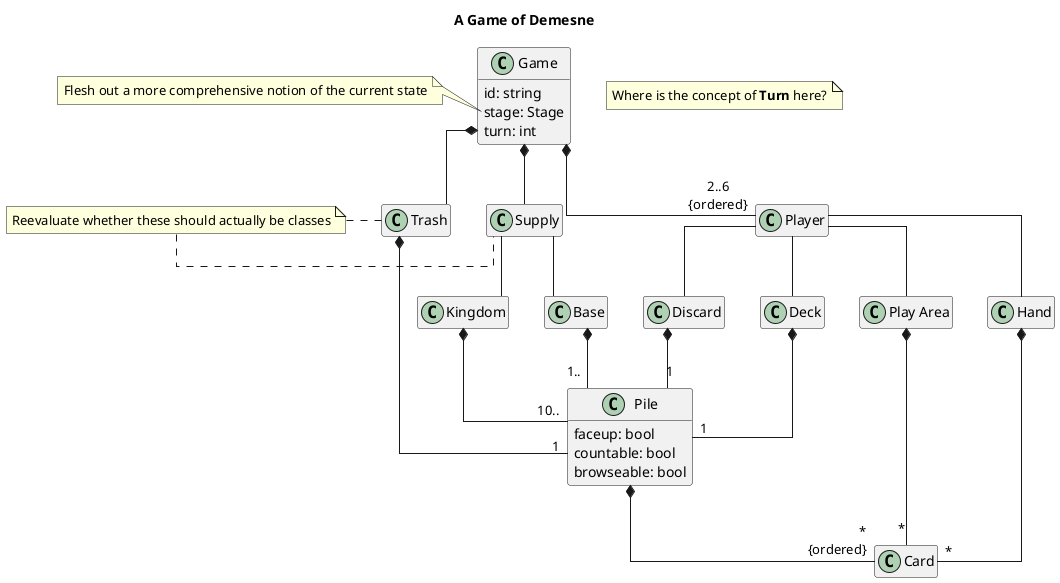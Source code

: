 @startuml
title A Game of Demesne
hide empty members
skinparam linetype ortho

note "Where is the concept of <b>Turn</b> here?" as TurnNote

note "Reevaluate whether these should actually be classes" as ClassNote

class Game {
  id: string
  stage: Stage
  turn: int
}

class Player {}

class Pile {
  faceup: bool
  countable: bool
  browseable: bool
}

together {
  class Deck
  class Discard
  class "Play Area"
  class Hand
}

together {
  class Supply
'  class "Non-Supply" #33333300
'  class Trash
}

together {
  class Base
  class Kingdom
}

together {
  class Pile
  class Card
}

note left of Game::stage
  Flesh out a more comprehensive notion of the current state
end note

Game *-- Supply
Game *-- Trash
' Game *-- "Non-Supply"
Game *-- "2..6\n{ordered}" Player

Player -- "Play Area"
Player -- Hand
Player -- Deck
Player -- Discard

Deck *-- "1" Pile
Discard *-- "1" Pile

Trash .left. ClassNote
Supply .left. ClassNote
' "Non-Supply" .left. ClassNote

Supply -- Base
Supply -- Kingdom

Base *-- "1.." Pile
Kingdom *-- "10.." Pile
' "Non-Supply" *-- "1.." Pile

Trash *-- "1" Pile

Pile *-- "\r*\n{ordered}" Card

"Play Area" *-- "*" Card
Hand *-- "*" Card
@enduml
